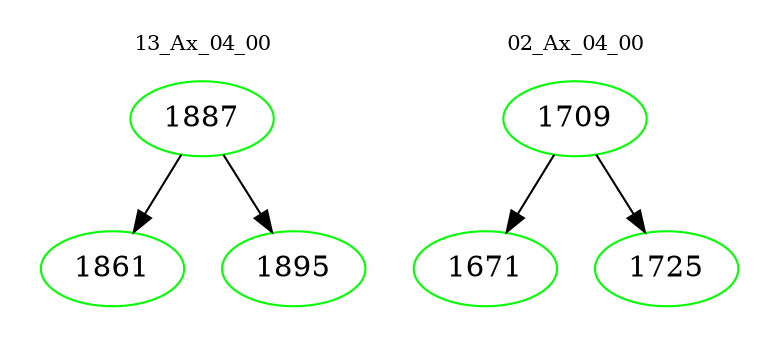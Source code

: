 digraph{
subgraph cluster_0 {
color = white
label = "13_Ax_04_00";
fontsize=10;
T0_1887 [label="1887", color="green"]
T0_1887 -> T0_1861 [color="black"]
T0_1861 [label="1861", color="green"]
T0_1887 -> T0_1895 [color="black"]
T0_1895 [label="1895", color="green"]
}
subgraph cluster_1 {
color = white
label = "02_Ax_04_00";
fontsize=10;
T1_1709 [label="1709", color="green"]
T1_1709 -> T1_1671 [color="black"]
T1_1671 [label="1671", color="green"]
T1_1709 -> T1_1725 [color="black"]
T1_1725 [label="1725", color="green"]
}
}
